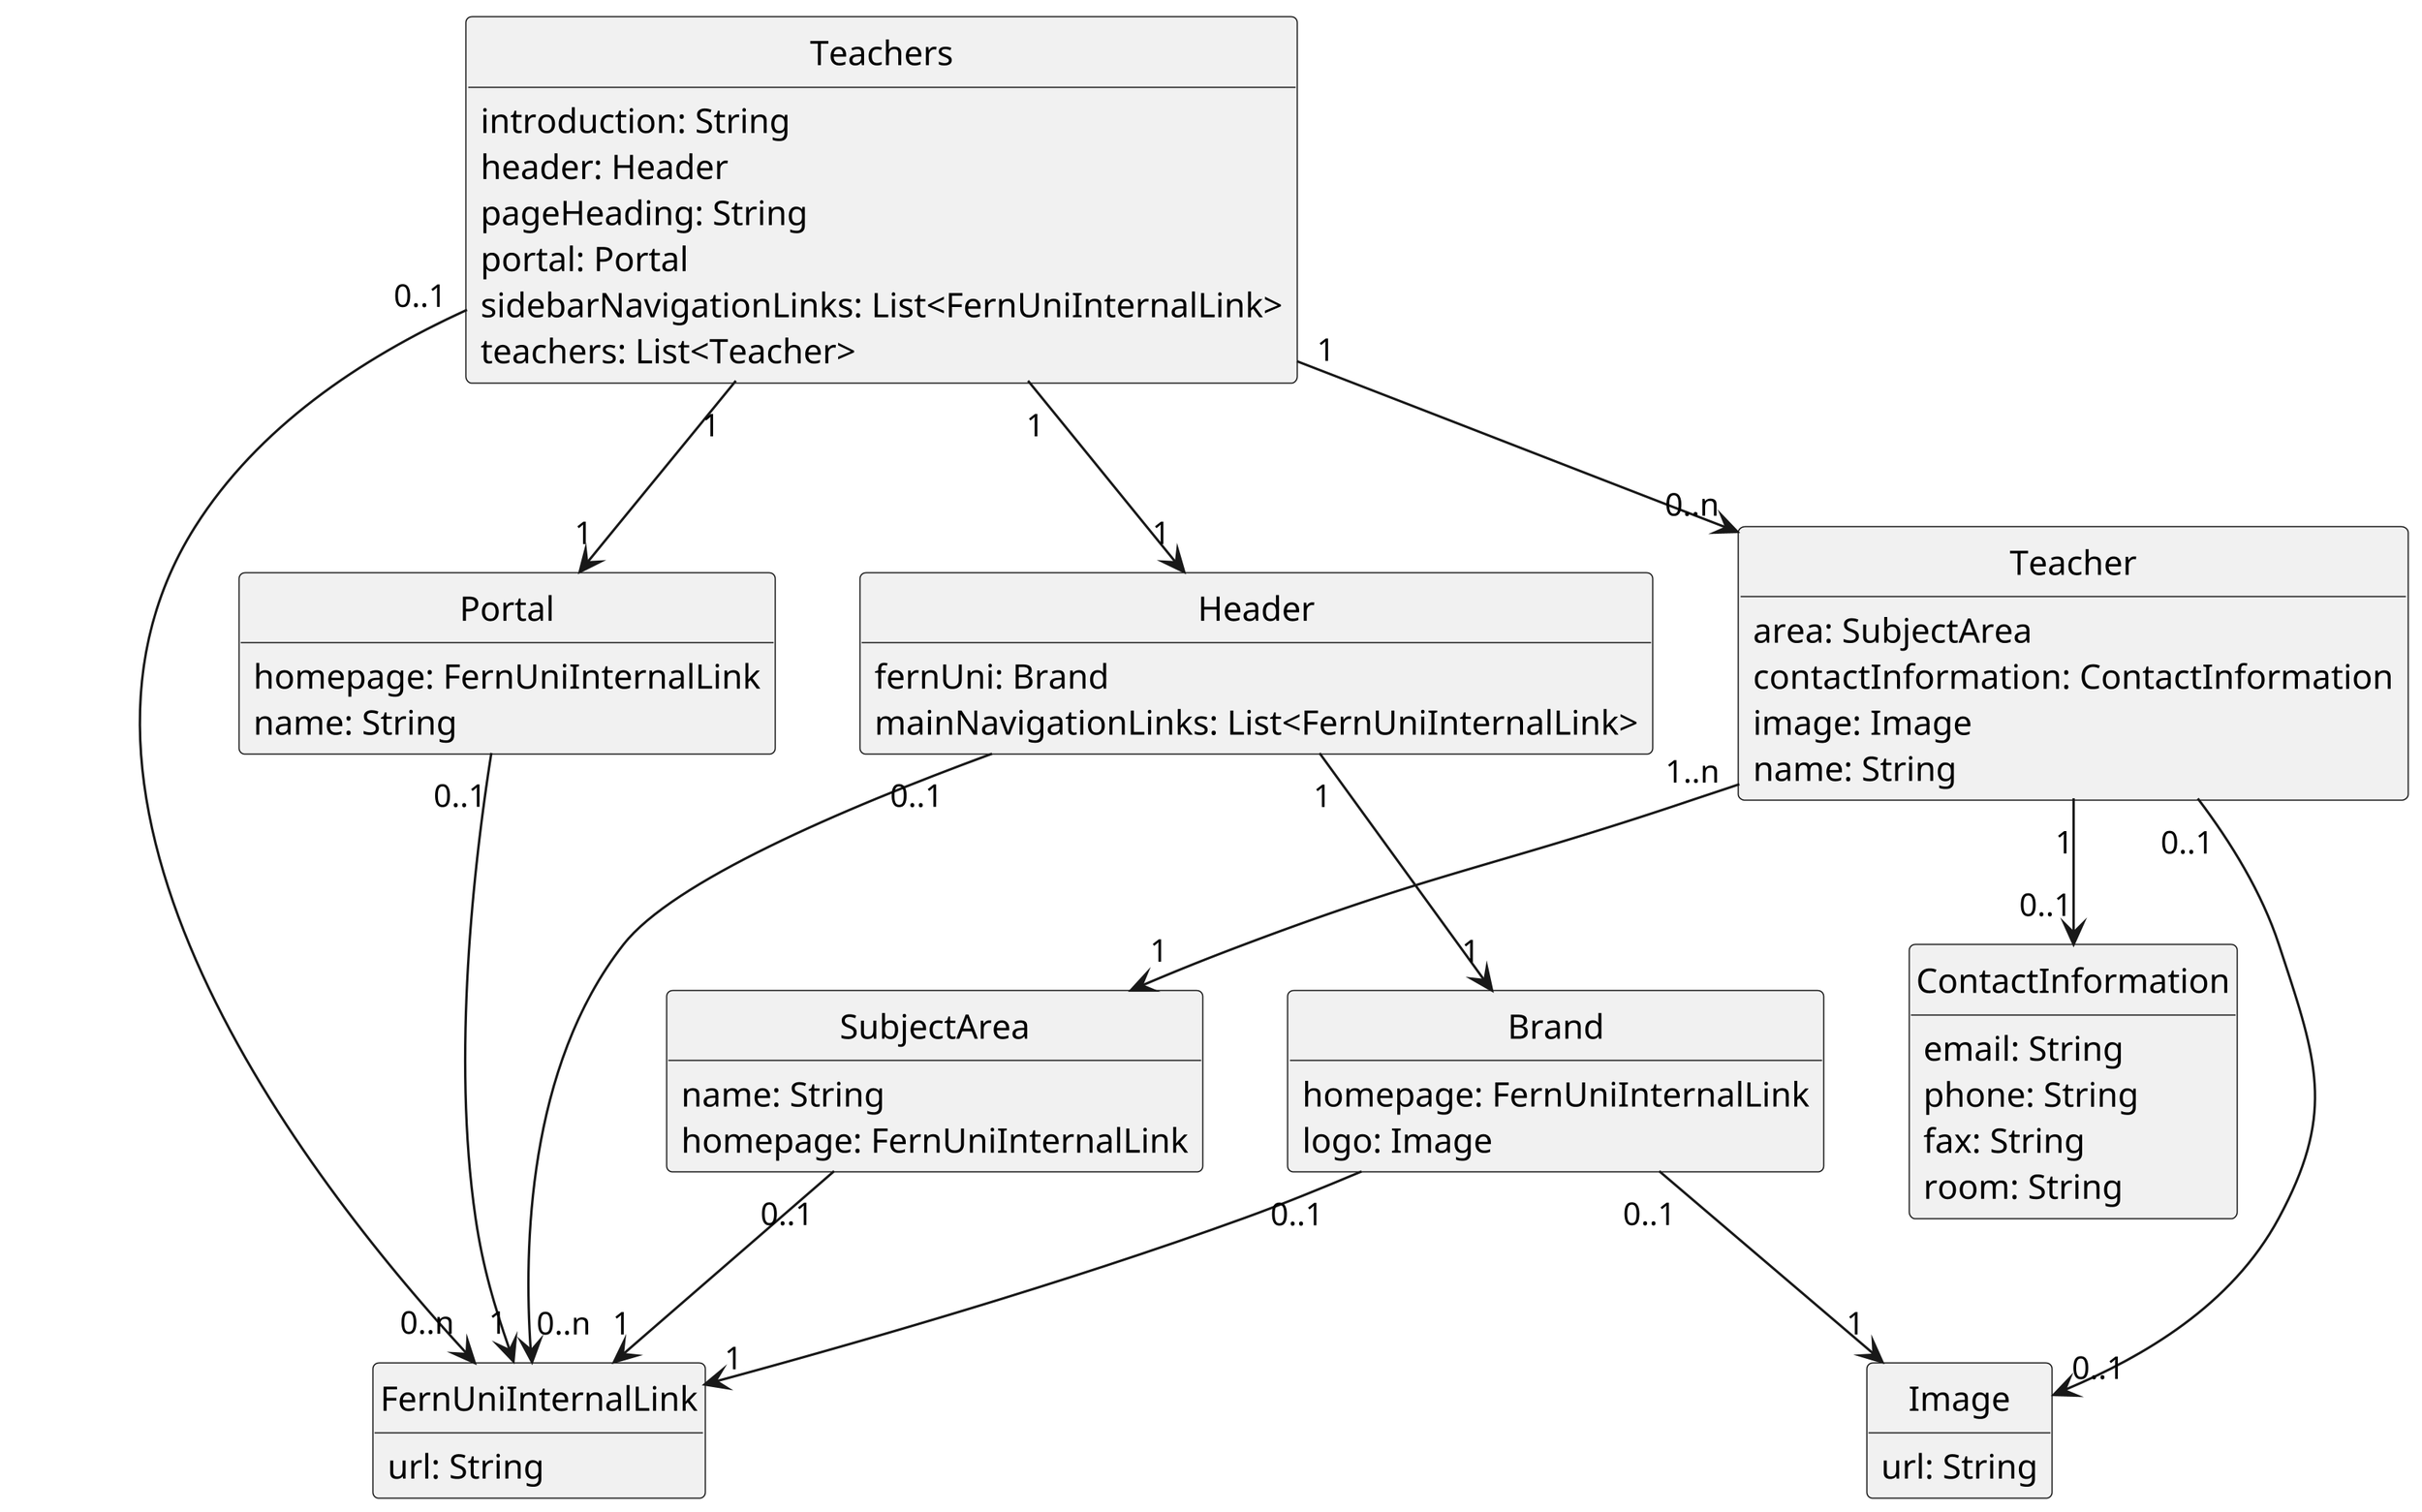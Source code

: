 @startuml
scale 3.25
hide circle
hide empty methods

class Teachers {
    introduction: String
    header: Header
    pageHeading: String
    portal: Portal
    sidebarNavigationLinks: List<FernUniInternalLink>
    teachers: List<Teacher>
}

Teachers "1" --> "1" Header
Teachers "1" --> "1" Portal
Teachers "1" --> "0..n" Teacher
Teachers "0..1" --> "0..n" FernUniInternalLink

class Header {
    fernUni: Brand
    mainNavigationLinks: List<FernUniInternalLink>
}

"Header" "1" --> "1" Brand
"Header" "0..1" --> "0..n" FernUniInternalLink

class Brand {
    homepage: FernUniInternalLink
    logo: Image
}

Brand "0..1" --> "1" FernUniInternalLink
Brand "0..1" --> "1" Image

class Portal {
    homepage: FernUniInternalLink
    name: String
}

Portal "0..1" --> "1" FernUniInternalLink

class Image {
    url: String
}

class Teacher {
    area: SubjectArea
    contactInformation: ContactInformation
    image: Image
    name: String
}

Teacher "1..n" --> "1" SubjectArea
Teacher "1" --> "0..1" ContactInformation
Teacher "0..1" --> "0..1" Image

class SubjectArea {
    name: String
    homepage: FernUniInternalLink
}

SubjectArea "0..1" --> "1" FernUniInternalLink

class ContactInformation {
    email: String
    phone: String
    fax: String
    room: String
}

class FernUniInternalLink {
    url: String
}
@enduml